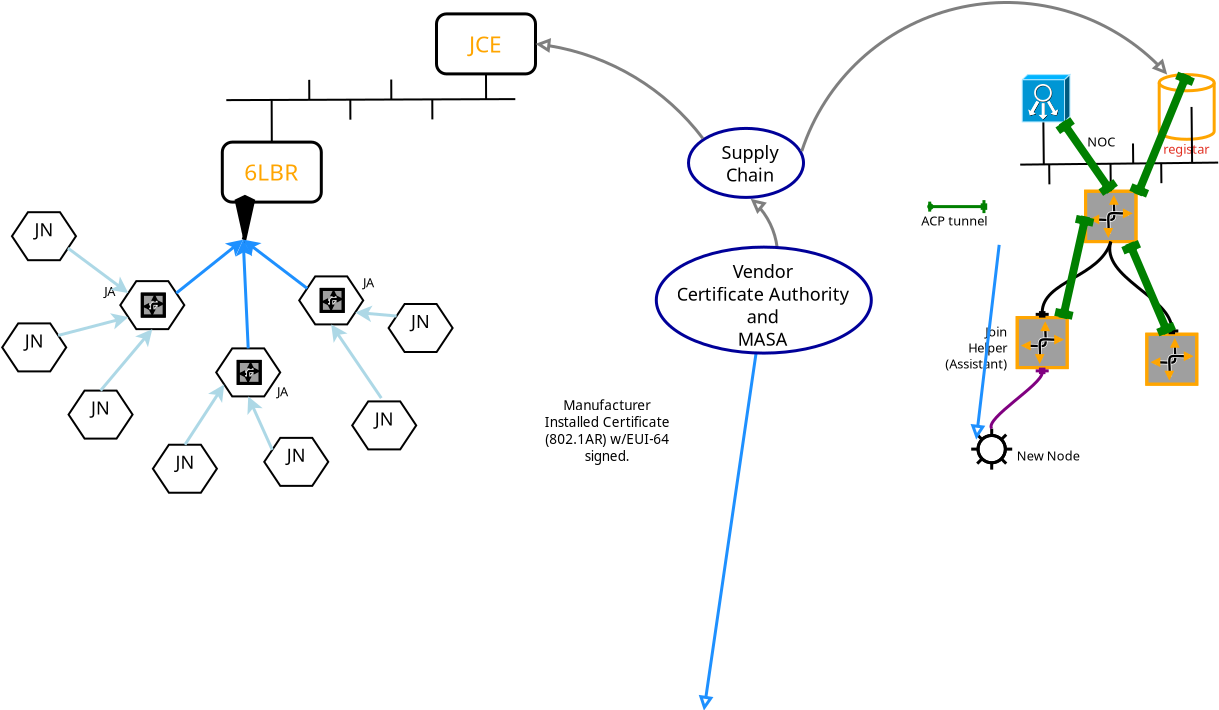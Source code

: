<?xml version="1.0" encoding="UTF-8"?>
<dia:diagram xmlns:dia="http://www.lysator.liu.se/~alla/dia/">
  <dia:layer name="Background" visible="true" active="true">
    <dia:group>
      <dia:object type="Network - Router Symbol" version="1" id="O0">
        <dia:attribute name="obj_pos">
          <dia:point val="53.6,19"/>
        </dia:attribute>
        <dia:attribute name="obj_bb">
          <dia:rectangle val="53.525,18.925;56.175,21.575"/>
        </dia:attribute>
        <dia:attribute name="meta">
          <dia:composite type="dict"/>
        </dia:attribute>
        <dia:attribute name="elem_corner">
          <dia:point val="53.6,19"/>
        </dia:attribute>
        <dia:attribute name="elem_width">
          <dia:real val="2.5"/>
        </dia:attribute>
        <dia:attribute name="elem_height">
          <dia:real val="2.5"/>
        </dia:attribute>
        <dia:attribute name="line_width">
          <dia:real val="0.15"/>
        </dia:attribute>
        <dia:attribute name="line_colour">
          <dia:color val="#ffa500"/>
        </dia:attribute>
        <dia:attribute name="fill_colour">
          <dia:color val="#ffffff"/>
        </dia:attribute>
        <dia:attribute name="show_background">
          <dia:boolean val="true"/>
        </dia:attribute>
        <dia:attribute name="line_style">
          <dia:enum val="0"/>
          <dia:real val="1"/>
        </dia:attribute>
        <dia:attribute name="flip_horizontal">
          <dia:boolean val="false"/>
        </dia:attribute>
        <dia:attribute name="flip_vertical">
          <dia:boolean val="false"/>
        </dia:attribute>
        <dia:attribute name="subscale">
          <dia:real val="1"/>
        </dia:attribute>
      </dia:object>
      <dia:object type="Network - Router Symbol" version="1" id="O1">
        <dia:attribute name="obj_pos">
          <dia:point val="60.08,19.83"/>
        </dia:attribute>
        <dia:attribute name="obj_bb">
          <dia:rectangle val="60.005,19.755;62.655,22.405"/>
        </dia:attribute>
        <dia:attribute name="meta">
          <dia:composite type="dict"/>
        </dia:attribute>
        <dia:attribute name="elem_corner">
          <dia:point val="60.08,19.83"/>
        </dia:attribute>
        <dia:attribute name="elem_width">
          <dia:real val="2.5"/>
        </dia:attribute>
        <dia:attribute name="elem_height">
          <dia:real val="2.5"/>
        </dia:attribute>
        <dia:attribute name="line_width">
          <dia:real val="0.15"/>
        </dia:attribute>
        <dia:attribute name="line_colour">
          <dia:color val="#ffa500"/>
        </dia:attribute>
        <dia:attribute name="fill_colour">
          <dia:color val="#ffffff"/>
        </dia:attribute>
        <dia:attribute name="show_background">
          <dia:boolean val="true"/>
        </dia:attribute>
        <dia:attribute name="line_style">
          <dia:enum val="0"/>
          <dia:real val="1"/>
        </dia:attribute>
        <dia:attribute name="flip_horizontal">
          <dia:boolean val="false"/>
        </dia:attribute>
        <dia:attribute name="flip_vertical">
          <dia:boolean val="false"/>
        </dia:attribute>
        <dia:attribute name="subscale">
          <dia:real val="1"/>
        </dia:attribute>
      </dia:object>
      <dia:object type="Network - Router Symbol" version="1" id="O2">
        <dia:attribute name="obj_pos">
          <dia:point val="57.02,12.68"/>
        </dia:attribute>
        <dia:attribute name="obj_bb">
          <dia:rectangle val="56.945,12.605;59.615,15.275"/>
        </dia:attribute>
        <dia:attribute name="meta">
          <dia:composite type="dict"/>
        </dia:attribute>
        <dia:attribute name="elem_corner">
          <dia:point val="57.02,12.68"/>
        </dia:attribute>
        <dia:attribute name="elem_width">
          <dia:real val="2.52"/>
        </dia:attribute>
        <dia:attribute name="elem_height">
          <dia:real val="2.52"/>
        </dia:attribute>
        <dia:attribute name="line_width">
          <dia:real val="0.15"/>
        </dia:attribute>
        <dia:attribute name="line_colour">
          <dia:color val="#ffa500"/>
        </dia:attribute>
        <dia:attribute name="fill_colour">
          <dia:color val="#ffffff"/>
        </dia:attribute>
        <dia:attribute name="show_background">
          <dia:boolean val="true"/>
        </dia:attribute>
        <dia:attribute name="line_style">
          <dia:enum val="0"/>
          <dia:real val="1"/>
        </dia:attribute>
        <dia:attribute name="flip_horizontal">
          <dia:boolean val="false"/>
        </dia:attribute>
        <dia:attribute name="flip_vertical">
          <dia:boolean val="false"/>
        </dia:attribute>
        <dia:attribute name="subscale">
          <dia:real val="1"/>
        </dia:attribute>
      </dia:object>
      <dia:object type="Network - Storage" version="1" id="O3">
        <dia:attribute name="obj_pos">
          <dia:point val="60.7,6.85"/>
        </dia:attribute>
        <dia:attribute name="obj_bb">
          <dia:rectangle val="60.488,6.775;63.66,11.187"/>
        </dia:attribute>
        <dia:attribute name="meta">
          <dia:composite type="dict"/>
        </dia:attribute>
        <dia:attribute name="elem_corner">
          <dia:point val="60.7,6.85"/>
        </dia:attribute>
        <dia:attribute name="elem_width">
          <dia:real val="2.749"/>
        </dia:attribute>
        <dia:attribute name="elem_height">
          <dia:real val="3.234"/>
        </dia:attribute>
        <dia:attribute name="line_width">
          <dia:real val="0.15"/>
        </dia:attribute>
        <dia:attribute name="line_colour">
          <dia:color val="#ffa500"/>
        </dia:attribute>
        <dia:attribute name="fill_colour">
          <dia:color val="#ffffff"/>
        </dia:attribute>
        <dia:attribute name="show_background">
          <dia:boolean val="true"/>
        </dia:attribute>
        <dia:attribute name="line_style">
          <dia:enum val="0"/>
          <dia:real val="1"/>
        </dia:attribute>
        <dia:attribute name="padding">
          <dia:real val="0.354"/>
        </dia:attribute>
        <dia:attribute name="text">
          <dia:composite type="text">
            <dia:attribute name="string">
              <dia:string>#registar#</dia:string>
            </dia:attribute>
            <dia:attribute name="font">
              <dia:font family="sans" style="0" name="Helvetica"/>
            </dia:attribute>
            <dia:attribute name="height">
              <dia:real val="0.8"/>
            </dia:attribute>
            <dia:attribute name="pos">
              <dia:point val="62.074,10.684"/>
            </dia:attribute>
            <dia:attribute name="color">
              <dia:color val="#e12f21"/>
            </dia:attribute>
            <dia:attribute name="alignment">
              <dia:enum val="1"/>
            </dia:attribute>
          </dia:composite>
        </dia:attribute>
        <dia:attribute name="flip_horizontal">
          <dia:boolean val="false"/>
        </dia:attribute>
        <dia:attribute name="flip_vertical">
          <dia:boolean val="false"/>
        </dia:attribute>
        <dia:attribute name="subscale">
          <dia:real val="1"/>
        </dia:attribute>
      </dia:object>
      <dia:object type="Standard - Text" version="1" id="O4">
        <dia:attribute name="obj_pos">
          <dia:point val="62.45,10.9"/>
        </dia:attribute>
        <dia:attribute name="obj_bb">
          <dia:rectangle val="62.45,10.305;62.45,11.05"/>
        </dia:attribute>
        <dia:attribute name="text">
          <dia:composite type="text">
            <dia:attribute name="string">
              <dia:string>##</dia:string>
            </dia:attribute>
            <dia:attribute name="font">
              <dia:font family="sans" style="0" name="Helvetica"/>
            </dia:attribute>
            <dia:attribute name="height">
              <dia:real val="0.8"/>
            </dia:attribute>
            <dia:attribute name="pos">
              <dia:point val="62.45,10.9"/>
            </dia:attribute>
            <dia:attribute name="color">
              <dia:color val="#000000"/>
            </dia:attribute>
            <dia:attribute name="alignment">
              <dia:enum val="1"/>
            </dia:attribute>
          </dia:composite>
        </dia:attribute>
        <dia:attribute name="valign">
          <dia:enum val="3"/>
        </dia:attribute>
      </dia:object>
      <dia:object type="Standard - BezierLine" version="0" id="O5">
        <dia:attribute name="obj_pos">
          <dia:point val="58.28,15.2"/>
        </dia:attribute>
        <dia:attribute name="obj_bb">
          <dia:rectangle val="54.138,15.107;58.373,19.095"/>
        </dia:attribute>
        <dia:attribute name="bez_points">
          <dia:point val="58.28,15.2"/>
          <dia:point val="57.75,17"/>
          <dia:point val="54.85,17.15"/>
          <dia:point val="54.85,19"/>
        </dia:attribute>
        <dia:attribute name="corner_types">
          <dia:enum val="0"/>
          <dia:enum val="0"/>
        </dia:attribute>
        <dia:attribute name="line_width">
          <dia:real val="0.15"/>
        </dia:attribute>
        <dia:attribute name="end_arrow">
          <dia:enum val="16"/>
        </dia:attribute>
        <dia:attribute name="end_arrow_length">
          <dia:real val="0.5"/>
        </dia:attribute>
        <dia:attribute name="end_arrow_width">
          <dia:real val="0.5"/>
        </dia:attribute>
        <dia:connections>
          <dia:connection handle="0" to="O2" connection="2"/>
          <dia:connection handle="3" to="O0" connection="1"/>
        </dia:connections>
      </dia:object>
      <dia:object type="Standard - BezierLine" version="0" id="O6">
        <dia:attribute name="obj_pos">
          <dia:point val="58.28,15.2"/>
        </dia:attribute>
        <dia:attribute name="obj_bb">
          <dia:rectangle val="58.151,15.107;61.917,19.925"/>
        </dia:attribute>
        <dia:attribute name="bez_points">
          <dia:point val="58.28,15.2"/>
          <dia:point val="57.75,17"/>
          <dia:point val="61.33,17.98"/>
          <dia:point val="61.33,19.83"/>
        </dia:attribute>
        <dia:attribute name="corner_types">
          <dia:enum val="0"/>
          <dia:enum val="0"/>
        </dia:attribute>
        <dia:attribute name="line_width">
          <dia:real val="0.15"/>
        </dia:attribute>
        <dia:attribute name="end_arrow">
          <dia:enum val="16"/>
        </dia:attribute>
        <dia:attribute name="end_arrow_length">
          <dia:real val="0.5"/>
        </dia:attribute>
        <dia:attribute name="end_arrow_width">
          <dia:real val="0.5"/>
        </dia:attribute>
        <dia:connections>
          <dia:connection handle="0" to="O2" connection="2"/>
          <dia:connection handle="3" to="O1" connection="1"/>
        </dia:connections>
      </dia:object>
      <dia:object type="Network - Bus" version="0" id="O7">
        <dia:attribute name="obj_pos">
          <dia:point val="53.8,11.35"/>
        </dia:attribute>
        <dia:attribute name="obj_bb">
          <dia:rectangle val="53.749,8.467;63.651,12.68"/>
        </dia:attribute>
        <dia:attribute name="conn_endpoints">
          <dia:point val="53.8,11.35"/>
          <dia:point val="63.6,11.25"/>
        </dia:attribute>
        <dia:attribute name="line_color">
          <dia:color val="#000000"/>
        </dia:attribute>
        <dia:attribute name="bus_handles">
          <dia:point val="55.21,12.336"/>
          <dia:point val="54.908,9.215"/>
          <dia:point val="58.28,12.68"/>
          <dia:point val="59.39,10.293"/>
          <dia:point val="60.81,12.278"/>
          <dia:point val="62.317,8.467"/>
        </dia:attribute>
        <dia:connections>
          <dia:connection handle="3" to="O10" connection="5"/>
          <dia:connection handle="4" to="O2" connection="1"/>
          <dia:connection handle="7" to="O3" connection="2"/>
        </dia:connections>
      </dia:object>
      <dia:object type="Civil - Rotor" version="1" id="O8">
        <dia:attribute name="obj_pos">
          <dia:point val="51.3,24.55"/>
        </dia:attribute>
        <dia:attribute name="obj_bb">
          <dia:rectangle val="51.3,24.55;53.35,26.6"/>
        </dia:attribute>
        <dia:attribute name="meta">
          <dia:composite type="dict"/>
        </dia:attribute>
        <dia:attribute name="elem_corner">
          <dia:point val="51.3,24.55"/>
        </dia:attribute>
        <dia:attribute name="elem_width">
          <dia:real val="2.05"/>
        </dia:attribute>
        <dia:attribute name="elem_height">
          <dia:real val="2.05"/>
        </dia:attribute>
        <dia:attribute name="line_width">
          <dia:real val="0.15"/>
        </dia:attribute>
        <dia:attribute name="line_colour">
          <dia:color val="#000000"/>
        </dia:attribute>
        <dia:attribute name="fill_colour">
          <dia:color val="#ffffff"/>
        </dia:attribute>
        <dia:attribute name="show_background">
          <dia:boolean val="true"/>
        </dia:attribute>
        <dia:attribute name="line_style">
          <dia:enum val="0"/>
          <dia:real val="1"/>
        </dia:attribute>
        <dia:attribute name="flip_horizontal">
          <dia:boolean val="false"/>
        </dia:attribute>
        <dia:attribute name="flip_vertical">
          <dia:boolean val="false"/>
        </dia:attribute>
        <dia:attribute name="subscale">
          <dia:real val="1"/>
        </dia:attribute>
      </dia:object>
      <dia:object type="Standard - BezierLine" version="0" id="O9">
        <dia:attribute name="obj_pos">
          <dia:point val="52.325,24.55"/>
        </dia:attribute>
        <dia:attribute name="obj_bb">
          <dia:rectangle val="52.217,21.405;55.562,24.655"/>
        </dia:attribute>
        <dia:attribute name="bez_points">
          <dia:point val="52.325,24.55"/>
          <dia:point val="51.95,24.05"/>
          <dia:point val="54.85,22.35"/>
          <dia:point val="54.85,21.5"/>
        </dia:attribute>
        <dia:attribute name="corner_types">
          <dia:enum val="0"/>
          <dia:enum val="0"/>
        </dia:attribute>
        <dia:attribute name="line_color">
          <dia:color val="#800080"/>
        </dia:attribute>
        <dia:attribute name="line_width">
          <dia:real val="0.15"/>
        </dia:attribute>
        <dia:attribute name="end_arrow">
          <dia:enum val="16"/>
        </dia:attribute>
        <dia:attribute name="end_arrow_length">
          <dia:real val="0.5"/>
        </dia:attribute>
        <dia:attribute name="end_arrow_width">
          <dia:real val="0.5"/>
        </dia:attribute>
        <dia:connections>
          <dia:connection handle="0" to="O8" connection="9"/>
          <dia:connection handle="3" to="O0" connection="2"/>
        </dia:connections>
      </dia:object>
      <dia:object type="Cisco - System controller" version="1" id="O10">
        <dia:attribute name="obj_pos">
          <dia:point val="53.85,6.85"/>
        </dia:attribute>
        <dia:attribute name="obj_bb">
          <dia:rectangle val="53.758,6.848;56.237,9.444"/>
        </dia:attribute>
        <dia:attribute name="meta">
          <dia:composite type="dict"/>
        </dia:attribute>
        <dia:attribute name="elem_corner">
          <dia:point val="53.85,6.85"/>
        </dia:attribute>
        <dia:attribute name="elem_width">
          <dia:real val="2.385"/>
        </dia:attribute>
        <dia:attribute name="elem_height">
          <dia:real val="2.365"/>
        </dia:attribute>
        <dia:attribute name="line_width">
          <dia:real val="0.15"/>
        </dia:attribute>
        <dia:attribute name="line_colour">
          <dia:color val="#800080"/>
        </dia:attribute>
        <dia:attribute name="fill_colour">
          <dia:color val="#ffffff"/>
        </dia:attribute>
        <dia:attribute name="show_background">
          <dia:boolean val="true"/>
        </dia:attribute>
        <dia:attribute name="line_style">
          <dia:enum val="0"/>
          <dia:real val="1"/>
        </dia:attribute>
        <dia:attribute name="flip_horizontal">
          <dia:boolean val="false"/>
        </dia:attribute>
        <dia:attribute name="flip_vertical">
          <dia:boolean val="false"/>
        </dia:attribute>
        <dia:attribute name="subscale">
          <dia:real val="1"/>
        </dia:attribute>
      </dia:object>
      <dia:object type="Standard - Text" version="1" id="O11">
        <dia:attribute name="obj_pos">
          <dia:point val="57.8,10.45"/>
        </dia:attribute>
        <dia:attribute name="obj_bb">
          <dia:rectangle val="57.084,9.855;58.516,10.6"/>
        </dia:attribute>
        <dia:attribute name="text">
          <dia:composite type="text">
            <dia:attribute name="string">
              <dia:string>#NOC#</dia:string>
            </dia:attribute>
            <dia:attribute name="font">
              <dia:font family="sans" style="0" name="Helvetica"/>
            </dia:attribute>
            <dia:attribute name="height">
              <dia:real val="0.8"/>
            </dia:attribute>
            <dia:attribute name="pos">
              <dia:point val="57.8,10.45"/>
            </dia:attribute>
            <dia:attribute name="color">
              <dia:color val="#000000"/>
            </dia:attribute>
            <dia:attribute name="alignment">
              <dia:enum val="1"/>
            </dia:attribute>
          </dia:composite>
        </dia:attribute>
        <dia:attribute name="valign">
          <dia:enum val="3"/>
        </dia:attribute>
      </dia:object>
      <dia:object type="Standard - Line" version="0" id="O12">
        <dia:attribute name="obj_pos">
          <dia:point val="55.885,19.033"/>
        </dia:attribute>
        <dia:attribute name="obj_bb">
          <dia:rectangle val="54.509,13.45;58.396,19.523"/>
        </dia:attribute>
        <dia:attribute name="conn_endpoints">
          <dia:point val="55.885,19.033"/>
          <dia:point val="57.02,13.94"/>
        </dia:attribute>
        <dia:attribute name="numcp">
          <dia:int val="1"/>
        </dia:attribute>
        <dia:attribute name="line_color">
          <dia:color val="#008000"/>
        </dia:attribute>
        <dia:attribute name="line_width">
          <dia:real val="0.4"/>
        </dia:attribute>
        <dia:attribute name="start_arrow">
          <dia:enum val="16"/>
        </dia:attribute>
        <dia:attribute name="start_arrow_length">
          <dia:real val="0.5"/>
        </dia:attribute>
        <dia:attribute name="start_arrow_width">
          <dia:real val="0.5"/>
        </dia:attribute>
        <dia:attribute name="end_arrow">
          <dia:enum val="16"/>
        </dia:attribute>
        <dia:attribute name="end_arrow_length">
          <dia:real val="0.5"/>
        </dia:attribute>
        <dia:attribute name="end_arrow_width">
          <dia:real val="0.5"/>
        </dia:attribute>
        <dia:connections>
          <dia:connection handle="0" to="O0" connection="4"/>
          <dia:connection handle="1" to="O2" connection="0"/>
        </dia:connections>
      </dia:object>
      <dia:object type="Standard - Line" version="0" id="O13">
        <dia:attribute name="obj_pos">
          <dia:point val="61.134,19.782"/>
        </dia:attribute>
        <dia:attribute name="obj_bb">
          <dia:rectangle val="57.884,14.963;62.461,20.093"/>
        </dia:attribute>
        <dia:attribute name="conn_endpoints">
          <dia:point val="61.134,19.782"/>
          <dia:point val="59.211,15.275"/>
        </dia:attribute>
        <dia:attribute name="numcp">
          <dia:int val="1"/>
        </dia:attribute>
        <dia:attribute name="line_color">
          <dia:color val="#008000"/>
        </dia:attribute>
        <dia:attribute name="line_width">
          <dia:real val="0.4"/>
        </dia:attribute>
        <dia:attribute name="start_arrow">
          <dia:enum val="16"/>
        </dia:attribute>
        <dia:attribute name="start_arrow_length">
          <dia:real val="0.5"/>
        </dia:attribute>
        <dia:attribute name="start_arrow_width">
          <dia:real val="0.5"/>
        </dia:attribute>
        <dia:attribute name="end_arrow">
          <dia:enum val="16"/>
        </dia:attribute>
        <dia:attribute name="end_arrow_length">
          <dia:real val="0.5"/>
        </dia:attribute>
        <dia:attribute name="end_arrow_width">
          <dia:real val="0.5"/>
        </dia:attribute>
        <dia:connections>
          <dia:connection handle="0" to="O1" connection="4"/>
          <dia:connection handle="1" to="O2" connection="4"/>
        </dia:connections>
      </dia:object>
      <dia:object type="Standard - Line" version="0" id="O14">
        <dia:attribute name="obj_pos">
          <dia:point val="58.28,12.68"/>
        </dia:attribute>
        <dia:attribute name="obj_bb">
          <dia:rectangle val="54.64,8.635;59.508,13.26"/>
        </dia:attribute>
        <dia:attribute name="conn_endpoints">
          <dia:point val="58.28,12.68"/>
          <dia:point val="55.868,9.216"/>
        </dia:attribute>
        <dia:attribute name="numcp">
          <dia:int val="1"/>
        </dia:attribute>
        <dia:attribute name="line_color">
          <dia:color val="#008000"/>
        </dia:attribute>
        <dia:attribute name="line_width">
          <dia:real val="0.4"/>
        </dia:attribute>
        <dia:attribute name="start_arrow">
          <dia:enum val="16"/>
        </dia:attribute>
        <dia:attribute name="start_arrow_length">
          <dia:real val="0.5"/>
        </dia:attribute>
        <dia:attribute name="start_arrow_width">
          <dia:real val="0.5"/>
        </dia:attribute>
        <dia:attribute name="end_arrow">
          <dia:enum val="16"/>
        </dia:attribute>
        <dia:attribute name="end_arrow_length">
          <dia:real val="0.5"/>
        </dia:attribute>
        <dia:attribute name="end_arrow_width">
          <dia:real val="0.5"/>
        </dia:attribute>
        <dia:connections>
          <dia:connection handle="0" to="O2" connection="1"/>
          <dia:connection handle="1" to="O10" connection="10"/>
        </dia:connections>
      </dia:object>
      <dia:object type="Standard - Line" version="0" id="O15">
        <dia:attribute name="obj_pos">
          <dia:point val="59.615,12.85"/>
        </dia:attribute>
        <dia:attribute name="obj_bb">
          <dia:rectangle val="58.367,6.15;63.323,13.55"/>
        </dia:attribute>
        <dia:attribute name="conn_endpoints">
          <dia:point val="59.615,12.85"/>
          <dia:point val="62.074,6.85"/>
        </dia:attribute>
        <dia:attribute name="numcp">
          <dia:int val="1"/>
        </dia:attribute>
        <dia:attribute name="line_color">
          <dia:color val="#008000"/>
        </dia:attribute>
        <dia:attribute name="line_width">
          <dia:real val="0.4"/>
        </dia:attribute>
        <dia:attribute name="start_arrow">
          <dia:enum val="16"/>
        </dia:attribute>
        <dia:attribute name="start_arrow_length">
          <dia:real val="0.5"/>
        </dia:attribute>
        <dia:attribute name="start_arrow_width">
          <dia:real val="0.5"/>
        </dia:attribute>
        <dia:attribute name="end_arrow">
          <dia:enum val="16"/>
        </dia:attribute>
        <dia:attribute name="end_arrow_length">
          <dia:real val="0.5"/>
        </dia:attribute>
        <dia:attribute name="end_arrow_width">
          <dia:real val="0.5"/>
        </dia:attribute>
        <dia:connections>
          <dia:connection handle="0" to="O2" connection="4"/>
          <dia:connection handle="1" to="O3" connection="0"/>
        </dia:connections>
      </dia:object>
      <dia:object type="Standard - Line" version="0" id="O16">
        <dia:attribute name="obj_pos">
          <dia:point val="49.1,13.45"/>
        </dia:attribute>
        <dia:attribute name="obj_bb">
          <dia:rectangle val="48.994,12.863;52.195,14.162"/>
        </dia:attribute>
        <dia:attribute name="conn_endpoints">
          <dia:point val="49.1,13.45"/>
          <dia:point val="52.1,13.45"/>
        </dia:attribute>
        <dia:attribute name="numcp">
          <dia:int val="1"/>
        </dia:attribute>
        <dia:attribute name="line_color">
          <dia:color val="#008000"/>
        </dia:attribute>
        <dia:attribute name="line_width">
          <dia:real val="0.15"/>
        </dia:attribute>
        <dia:attribute name="start_arrow">
          <dia:enum val="13"/>
        </dia:attribute>
        <dia:attribute name="start_arrow_length">
          <dia:real val="0.5"/>
        </dia:attribute>
        <dia:attribute name="start_arrow_width">
          <dia:real val="0.5"/>
        </dia:attribute>
        <dia:attribute name="end_arrow">
          <dia:enum val="16"/>
        </dia:attribute>
        <dia:attribute name="end_arrow_length">
          <dia:real val="0.5"/>
        </dia:attribute>
        <dia:attribute name="end_arrow_width">
          <dia:real val="0.5"/>
        </dia:attribute>
      </dia:object>
      <dia:object type="Standard - Text" version="1" id="O17">
        <dia:attribute name="obj_pos">
          <dia:point val="50.45,14.4"/>
        </dia:attribute>
        <dia:attribute name="obj_bb">
          <dia:rectangle val="48.7,13.805;52.2,14.55"/>
        </dia:attribute>
        <dia:attribute name="text">
          <dia:composite type="text">
            <dia:attribute name="string">
              <dia:string>#ACP tunnel#</dia:string>
            </dia:attribute>
            <dia:attribute name="font">
              <dia:font family="sans" style="0" name="Helvetica"/>
            </dia:attribute>
            <dia:attribute name="height">
              <dia:real val="0.8"/>
            </dia:attribute>
            <dia:attribute name="pos">
              <dia:point val="50.45,14.4"/>
            </dia:attribute>
            <dia:attribute name="color">
              <dia:color val="#000000"/>
            </dia:attribute>
            <dia:attribute name="alignment">
              <dia:enum val="1"/>
            </dia:attribute>
          </dia:composite>
        </dia:attribute>
        <dia:attribute name="valign">
          <dia:enum val="3"/>
        </dia:attribute>
      </dia:object>
      <dia:object type="Standard - Text" version="1" id="O18">
        <dia:attribute name="obj_pos">
          <dia:point val="55.15,26.15"/>
        </dia:attribute>
        <dia:attribute name="obj_bb">
          <dia:rectangle val="53.513,25.555;56.788,26.3"/>
        </dia:attribute>
        <dia:attribute name="text">
          <dia:composite type="text">
            <dia:attribute name="string">
              <dia:string>#New Node#</dia:string>
            </dia:attribute>
            <dia:attribute name="font">
              <dia:font family="sans" style="0" name="Helvetica"/>
            </dia:attribute>
            <dia:attribute name="height">
              <dia:real val="0.8"/>
            </dia:attribute>
            <dia:attribute name="pos">
              <dia:point val="55.15,26.15"/>
            </dia:attribute>
            <dia:attribute name="color">
              <dia:color val="#000000"/>
            </dia:attribute>
            <dia:attribute name="alignment">
              <dia:enum val="1"/>
            </dia:attribute>
          </dia:composite>
        </dia:attribute>
        <dia:attribute name="valign">
          <dia:enum val="3"/>
        </dia:attribute>
      </dia:object>
      <dia:object type="Standard - Text" version="1" id="O19">
        <dia:attribute name="obj_pos">
          <dia:point val="53.1,19.95"/>
        </dia:attribute>
        <dia:attribute name="obj_bb">
          <dia:rectangle val="49.69,19.355;53.1,21.7"/>
        </dia:attribute>
        <dia:attribute name="text">
          <dia:composite type="text">
            <dia:attribute name="string">
              <dia:string>#Join
Helper
(Assistant)#</dia:string>
            </dia:attribute>
            <dia:attribute name="font">
              <dia:font family="sans" style="0" name="Helvetica"/>
            </dia:attribute>
            <dia:attribute name="height">
              <dia:real val="0.8"/>
            </dia:attribute>
            <dia:attribute name="pos">
              <dia:point val="53.1,19.95"/>
            </dia:attribute>
            <dia:attribute name="color">
              <dia:color val="#000000"/>
            </dia:attribute>
            <dia:attribute name="alignment">
              <dia:enum val="2"/>
            </dia:attribute>
          </dia:composite>
        </dia:attribute>
        <dia:attribute name="valign">
          <dia:enum val="3"/>
        </dia:attribute>
      </dia:object>
    </dia:group>
    <dia:object type="Standard - Arc" version="0" id="O20">
      <dia:attribute name="obj_pos">
        <dia:point val="40.93,18.125"/>
      </dia:attribute>
      <dia:attribute name="obj_bb">
        <dia:rectangle val="39.956,11.181;41.606,18.209"/>
      </dia:attribute>
      <dia:attribute name="conn_endpoints">
        <dia:point val="40.93,18.125"/>
        <dia:point val="40.04,11.265"/>
      </dia:attribute>
      <dia:attribute name="arc_color">
        <dia:color val="#7f7f7f"/>
      </dia:attribute>
      <dia:attribute name="curve_distance">
        <dia:real val="1"/>
      </dia:attribute>
      <dia:attribute name="line_width">
        <dia:real val="0.15"/>
      </dia:attribute>
      <dia:attribute name="end_arrow">
        <dia:enum val="12"/>
      </dia:attribute>
      <dia:attribute name="end_arrow_length">
        <dia:real val="0.5"/>
      </dia:attribute>
      <dia:attribute name="end_arrow_width">
        <dia:real val="0.5"/>
      </dia:attribute>
      <dia:connections>
        <dia:connection handle="1" to="O62" connection="8"/>
      </dia:connections>
    </dia:object>
    <dia:group>
      <dia:object type="Standard - Box" version="0" id="O21">
        <dia:attribute name="obj_pos">
          <dia:point val="13.855,10.225"/>
        </dia:attribute>
        <dia:attribute name="obj_bb">
          <dia:rectangle val="13.78,10.15;18.88,13.3"/>
        </dia:attribute>
        <dia:attribute name="elem_corner">
          <dia:point val="13.855,10.225"/>
        </dia:attribute>
        <dia:attribute name="elem_width">
          <dia:real val="4.95"/>
        </dia:attribute>
        <dia:attribute name="elem_height">
          <dia:real val="3"/>
        </dia:attribute>
        <dia:attribute name="border_width">
          <dia:real val="0.15"/>
        </dia:attribute>
        <dia:attribute name="show_background">
          <dia:boolean val="true"/>
        </dia:attribute>
        <dia:attribute name="corner_radius">
          <dia:real val="0.5"/>
        </dia:attribute>
      </dia:object>
      <dia:object type="Standard - Text" version="1" id="O22">
        <dia:attribute name="obj_pos">
          <dia:point val="16.305,12.15"/>
        </dia:attribute>
        <dia:attribute name="obj_bb">
          <dia:rectangle val="14.85,11.1;17.76,12.418"/>
        </dia:attribute>
        <dia:attribute name="text">
          <dia:composite type="text">
            <dia:attribute name="string">
              <dia:string>#6LBR#</dia:string>
            </dia:attribute>
            <dia:attribute name="font">
              <dia:font family="sans" style="0" name="Helvetica"/>
            </dia:attribute>
            <dia:attribute name="height">
              <dia:real val="1.411"/>
            </dia:attribute>
            <dia:attribute name="pos">
              <dia:point val="16.305,12.15"/>
            </dia:attribute>
            <dia:attribute name="color">
              <dia:color val="#ffa500"/>
            </dia:attribute>
            <dia:attribute name="alignment">
              <dia:enum val="1"/>
            </dia:attribute>
          </dia:composite>
        </dia:attribute>
        <dia:attribute name="valign">
          <dia:enum val="3"/>
        </dia:attribute>
      </dia:object>
    </dia:group>
    <dia:object type="Network - Bus" version="0" id="O23">
      <dia:attribute name="obj_pos">
        <dia:point val="14.105,8.125"/>
      </dia:attribute>
      <dia:attribute name="obj_bb">
        <dia:rectangle val="14.055,6.815;28.505,10.225"/>
      </dia:attribute>
      <dia:attribute name="conn_endpoints">
        <dia:point val="14.105,8.125"/>
        <dia:point val="28.455,8.075"/>
      </dia:attribute>
      <dia:attribute name="line_color">
        <dia:color val="#000000"/>
      </dia:attribute>
      <dia:attribute name="bus_handles">
        <dia:point val="16.33,10.225"/>
        <dia:point val="18.201,7.111"/>
        <dia:point val="20.259,9.104"/>
        <dia:point val="22.302,7.096"/>
        <dia:point val="24.358,9.089"/>
        <dia:point val="27.04,6.815"/>
      </dia:attribute>
      <dia:connections>
        <dia:connection handle="7" to="O34" connection="6"/>
      </dia:connections>
    </dia:object>
    <dia:object type="Network - Antenna" version="1" id="O24">
      <dia:attribute name="obj_pos">
        <dia:point val="14.638,13.025"/>
      </dia:attribute>
      <dia:attribute name="obj_bb">
        <dia:rectangle val="14.036,12.261;15.933,15.649"/>
      </dia:attribute>
      <dia:attribute name="meta">
        <dia:composite type="dict"/>
      </dia:attribute>
      <dia:attribute name="elem_corner">
        <dia:point val="14.638,13.025"/>
      </dia:attribute>
      <dia:attribute name="elem_width">
        <dia:real val="0.692"/>
      </dia:attribute>
      <dia:attribute name="elem_height">
        <dia:real val="2.075"/>
      </dia:attribute>
      <dia:attribute name="line_width">
        <dia:real val="0.15"/>
      </dia:attribute>
      <dia:attribute name="line_colour">
        <dia:color val="#000000"/>
      </dia:attribute>
      <dia:attribute name="fill_colour">
        <dia:color val="#ffffff"/>
      </dia:attribute>
      <dia:attribute name="show_background">
        <dia:boolean val="true"/>
      </dia:attribute>
      <dia:attribute name="line_style">
        <dia:enum val="0"/>
        <dia:real val="1"/>
      </dia:attribute>
      <dia:attribute name="padding">
        <dia:real val="0.1"/>
      </dia:attribute>
      <dia:attribute name="text">
        <dia:composite type="text">
          <dia:attribute name="string">
            <dia:string>##</dia:string>
          </dia:attribute>
          <dia:attribute name="font">
            <dia:font family="sans" style="0" name="Helvetica"/>
          </dia:attribute>
          <dia:attribute name="height">
            <dia:real val="0.8"/>
          </dia:attribute>
          <dia:attribute name="pos">
            <dia:point val="14.984,12.956"/>
          </dia:attribute>
          <dia:attribute name="color">
            <dia:color val="#000000"/>
          </dia:attribute>
          <dia:attribute name="alignment">
            <dia:enum val="1"/>
          </dia:attribute>
        </dia:composite>
      </dia:attribute>
      <dia:attribute name="flip_horizontal">
        <dia:boolean val="false"/>
      </dia:attribute>
      <dia:attribute name="flip_vertical">
        <dia:boolean val="true"/>
      </dia:attribute>
      <dia:attribute name="subscale">
        <dia:real val="1"/>
      </dia:attribute>
    </dia:object>
    <dia:group>
      <dia:object type="Network - Radio Cell" version="0" id="O25">
        <dia:attribute name="obj_pos">
          <dia:point val="11.955,18.375"/>
        </dia:attribute>
        <dia:attribute name="obj_bb">
          <dia:rectangle val="8.695,17.125;12.015,19.625"/>
        </dia:attribute>
        <dia:attribute name="meta">
          <dia:composite type="dict"/>
        </dia:attribute>
        <dia:attribute name="poly_points">
          <dia:point val="11.955,18.375"/>
          <dia:point val="11.155,19.575"/>
          <dia:point val="9.555,19.575"/>
          <dia:point val="8.755,18.375"/>
          <dia:point val="9.555,17.175"/>
          <dia:point val="11.155,17.175"/>
        </dia:attribute>
        <dia:attribute name="radius">
          <dia:real val="1.6"/>
        </dia:attribute>
        <dia:attribute name="line_width">
          <dia:real val="0.1"/>
        </dia:attribute>
        <dia:attribute name="line_colour">
          <dia:color val="#000000"/>
        </dia:attribute>
        <dia:attribute name="line_style">
          <dia:enum val="0"/>
          <dia:real val="1"/>
        </dia:attribute>
        <dia:attribute name="fill_colour">
          <dia:color val="#ffffff"/>
        </dia:attribute>
        <dia:attribute name="show_background">
          <dia:boolean val="false"/>
        </dia:attribute>
        <dia:attribute name="text">
          <dia:composite type="text">
            <dia:attribute name="string">
              <dia:string>##</dia:string>
            </dia:attribute>
            <dia:attribute name="font">
              <dia:font family="monospace" style="0" name="Courier"/>
            </dia:attribute>
            <dia:attribute name="height">
              <dia:real val="0.8"/>
            </dia:attribute>
            <dia:attribute name="pos">
              <dia:point val="10.355,18.3"/>
            </dia:attribute>
            <dia:attribute name="color">
              <dia:color val="#000000"/>
            </dia:attribute>
            <dia:attribute name="alignment">
              <dia:enum val="1"/>
            </dia:attribute>
          </dia:composite>
        </dia:attribute>
      </dia:object>
      <dia:object type="Network - Router Symbol" version="1" id="O26">
        <dia:attribute name="obj_pos">
          <dia:point val="9.855,17.825"/>
        </dia:attribute>
        <dia:attribute name="obj_bb">
          <dia:rectangle val="9.78,17.75;11.03,19"/>
        </dia:attribute>
        <dia:attribute name="meta">
          <dia:composite type="dict"/>
        </dia:attribute>
        <dia:attribute name="elem_corner">
          <dia:point val="9.855,17.825"/>
        </dia:attribute>
        <dia:attribute name="elem_width">
          <dia:real val="1.1"/>
        </dia:attribute>
        <dia:attribute name="elem_height">
          <dia:real val="1.1"/>
        </dia:attribute>
        <dia:attribute name="line_width">
          <dia:real val="0.15"/>
        </dia:attribute>
        <dia:attribute name="line_colour">
          <dia:color val="#000000"/>
        </dia:attribute>
        <dia:attribute name="fill_colour">
          <dia:color val="#ffffff"/>
        </dia:attribute>
        <dia:attribute name="show_background">
          <dia:boolean val="true"/>
        </dia:attribute>
        <dia:attribute name="line_style">
          <dia:enum val="0"/>
          <dia:real val="1"/>
        </dia:attribute>
        <dia:attribute name="flip_horizontal">
          <dia:boolean val="false"/>
        </dia:attribute>
        <dia:attribute name="flip_vertical">
          <dia:boolean val="false"/>
        </dia:attribute>
        <dia:attribute name="subscale">
          <dia:real val="1"/>
        </dia:attribute>
        <dia:childnode parent="O25"/>
      </dia:object>
    </dia:group>
    <dia:group>
      <dia:object type="Network - Radio Cell" version="0" id="O27">
        <dia:attribute name="obj_pos">
          <dia:point val="20.9,18.14"/>
        </dia:attribute>
        <dia:attribute name="obj_bb">
          <dia:rectangle val="17.64,16.89;20.96,19.39"/>
        </dia:attribute>
        <dia:attribute name="meta">
          <dia:composite type="dict"/>
        </dia:attribute>
        <dia:attribute name="poly_points">
          <dia:point val="20.9,18.14"/>
          <dia:point val="20.1,19.34"/>
          <dia:point val="18.5,19.34"/>
          <dia:point val="17.7,18.14"/>
          <dia:point val="18.5,16.94"/>
          <dia:point val="20.1,16.94"/>
        </dia:attribute>
        <dia:attribute name="radius">
          <dia:real val="1.6"/>
        </dia:attribute>
        <dia:attribute name="line_width">
          <dia:real val="0.1"/>
        </dia:attribute>
        <dia:attribute name="line_colour">
          <dia:color val="#000000"/>
        </dia:attribute>
        <dia:attribute name="line_style">
          <dia:enum val="0"/>
          <dia:real val="1"/>
        </dia:attribute>
        <dia:attribute name="fill_colour">
          <dia:color val="#ffffff"/>
        </dia:attribute>
        <dia:attribute name="show_background">
          <dia:boolean val="false"/>
        </dia:attribute>
        <dia:attribute name="text">
          <dia:composite type="text">
            <dia:attribute name="string">
              <dia:string>##</dia:string>
            </dia:attribute>
            <dia:attribute name="font">
              <dia:font family="monospace" style="0" name="Courier"/>
            </dia:attribute>
            <dia:attribute name="height">
              <dia:real val="0.8"/>
            </dia:attribute>
            <dia:attribute name="pos">
              <dia:point val="19.3,18.065"/>
            </dia:attribute>
            <dia:attribute name="color">
              <dia:color val="#000000"/>
            </dia:attribute>
            <dia:attribute name="alignment">
              <dia:enum val="1"/>
            </dia:attribute>
          </dia:composite>
        </dia:attribute>
      </dia:object>
      <dia:object type="Network - Router Symbol" version="1" id="O28">
        <dia:attribute name="obj_pos">
          <dia:point val="18.8,17.59"/>
        </dia:attribute>
        <dia:attribute name="obj_bb">
          <dia:rectangle val="18.725,17.515;19.975,18.765"/>
        </dia:attribute>
        <dia:attribute name="meta">
          <dia:composite type="dict"/>
        </dia:attribute>
        <dia:attribute name="elem_corner">
          <dia:point val="18.8,17.59"/>
        </dia:attribute>
        <dia:attribute name="elem_width">
          <dia:real val="1.1"/>
        </dia:attribute>
        <dia:attribute name="elem_height">
          <dia:real val="1.1"/>
        </dia:attribute>
        <dia:attribute name="line_width">
          <dia:real val="0.15"/>
        </dia:attribute>
        <dia:attribute name="line_colour">
          <dia:color val="#000000"/>
        </dia:attribute>
        <dia:attribute name="fill_colour">
          <dia:color val="#ffffff"/>
        </dia:attribute>
        <dia:attribute name="show_background">
          <dia:boolean val="true"/>
        </dia:attribute>
        <dia:attribute name="line_style">
          <dia:enum val="0"/>
          <dia:real val="1"/>
        </dia:attribute>
        <dia:attribute name="flip_horizontal">
          <dia:boolean val="false"/>
        </dia:attribute>
        <dia:attribute name="flip_vertical">
          <dia:boolean val="false"/>
        </dia:attribute>
        <dia:attribute name="subscale">
          <dia:real val="1"/>
        </dia:attribute>
        <dia:childnode parent="O27"/>
      </dia:object>
    </dia:group>
    <dia:group>
      <dia:object type="Network - Radio Cell" version="0" id="O29">
        <dia:attribute name="obj_pos">
          <dia:point val="16.75,21.74"/>
        </dia:attribute>
        <dia:attribute name="obj_bb">
          <dia:rectangle val="13.49,20.49;16.81,22.99"/>
        </dia:attribute>
        <dia:attribute name="meta">
          <dia:composite type="dict"/>
        </dia:attribute>
        <dia:attribute name="poly_points">
          <dia:point val="16.75,21.74"/>
          <dia:point val="15.95,22.94"/>
          <dia:point val="14.35,22.94"/>
          <dia:point val="13.55,21.74"/>
          <dia:point val="14.35,20.54"/>
          <dia:point val="15.95,20.54"/>
        </dia:attribute>
        <dia:attribute name="radius">
          <dia:real val="1.6"/>
        </dia:attribute>
        <dia:attribute name="line_width">
          <dia:real val="0.1"/>
        </dia:attribute>
        <dia:attribute name="line_colour">
          <dia:color val="#000000"/>
        </dia:attribute>
        <dia:attribute name="line_style">
          <dia:enum val="0"/>
          <dia:real val="1"/>
        </dia:attribute>
        <dia:attribute name="fill_colour">
          <dia:color val="#ffffff"/>
        </dia:attribute>
        <dia:attribute name="show_background">
          <dia:boolean val="false"/>
        </dia:attribute>
        <dia:attribute name="text">
          <dia:composite type="text">
            <dia:attribute name="string">
              <dia:string>##</dia:string>
            </dia:attribute>
            <dia:attribute name="font">
              <dia:font family="monospace" style="0" name="Courier"/>
            </dia:attribute>
            <dia:attribute name="height">
              <dia:real val="0.8"/>
            </dia:attribute>
            <dia:attribute name="pos">
              <dia:point val="15.15,21.665"/>
            </dia:attribute>
            <dia:attribute name="color">
              <dia:color val="#000000"/>
            </dia:attribute>
            <dia:attribute name="alignment">
              <dia:enum val="1"/>
            </dia:attribute>
          </dia:composite>
        </dia:attribute>
      </dia:object>
      <dia:object type="Network - Router Symbol" version="1" id="O30">
        <dia:attribute name="obj_pos">
          <dia:point val="14.65,21.19"/>
        </dia:attribute>
        <dia:attribute name="obj_bb">
          <dia:rectangle val="14.575,21.115;15.825,22.365"/>
        </dia:attribute>
        <dia:attribute name="meta">
          <dia:composite type="dict"/>
        </dia:attribute>
        <dia:attribute name="elem_corner">
          <dia:point val="14.65,21.19"/>
        </dia:attribute>
        <dia:attribute name="elem_width">
          <dia:real val="1.1"/>
        </dia:attribute>
        <dia:attribute name="elem_height">
          <dia:real val="1.1"/>
        </dia:attribute>
        <dia:attribute name="line_width">
          <dia:real val="0.15"/>
        </dia:attribute>
        <dia:attribute name="line_colour">
          <dia:color val="#000000"/>
        </dia:attribute>
        <dia:attribute name="fill_colour">
          <dia:color val="#ffffff"/>
        </dia:attribute>
        <dia:attribute name="show_background">
          <dia:boolean val="true"/>
        </dia:attribute>
        <dia:attribute name="line_style">
          <dia:enum val="0"/>
          <dia:real val="1"/>
        </dia:attribute>
        <dia:attribute name="flip_horizontal">
          <dia:boolean val="false"/>
        </dia:attribute>
        <dia:attribute name="flip_vertical">
          <dia:boolean val="false"/>
        </dia:attribute>
        <dia:attribute name="subscale">
          <dia:real val="1"/>
        </dia:attribute>
        <dia:childnode parent="O29"/>
      </dia:object>
    </dia:group>
    <dia:object type="Standard - Text" version="1" id="O31">
      <dia:attribute name="obj_pos">
        <dia:point val="7.955,17.925"/>
      </dia:attribute>
      <dia:attribute name="obj_bb">
        <dia:rectangle val="7.955,17.33;8.6,18.075"/>
      </dia:attribute>
      <dia:attribute name="text">
        <dia:composite type="text">
          <dia:attribute name="string">
            <dia:string>#JA#</dia:string>
          </dia:attribute>
          <dia:attribute name="font">
            <dia:font family="sans" style="0" name="Helvetica"/>
          </dia:attribute>
          <dia:attribute name="height">
            <dia:real val="0.8"/>
          </dia:attribute>
          <dia:attribute name="pos">
            <dia:point val="7.955,17.925"/>
          </dia:attribute>
          <dia:attribute name="color">
            <dia:color val="#000000"/>
          </dia:attribute>
          <dia:attribute name="alignment">
            <dia:enum val="0"/>
          </dia:attribute>
        </dia:composite>
      </dia:attribute>
      <dia:attribute name="valign">
        <dia:enum val="3"/>
      </dia:attribute>
    </dia:object>
    <dia:object type="Standard - Text" version="1" id="O32">
      <dia:attribute name="obj_pos">
        <dia:point val="20.89,17.485"/>
      </dia:attribute>
      <dia:attribute name="obj_bb">
        <dia:rectangle val="20.89,16.89;21.535,17.635"/>
      </dia:attribute>
      <dia:attribute name="text">
        <dia:composite type="text">
          <dia:attribute name="string">
            <dia:string>#JA#</dia:string>
          </dia:attribute>
          <dia:attribute name="font">
            <dia:font family="sans" style="0" name="Helvetica"/>
          </dia:attribute>
          <dia:attribute name="height">
            <dia:real val="0.8"/>
          </dia:attribute>
          <dia:attribute name="pos">
            <dia:point val="20.89,17.485"/>
          </dia:attribute>
          <dia:attribute name="color">
            <dia:color val="#000000"/>
          </dia:attribute>
          <dia:attribute name="alignment">
            <dia:enum val="0"/>
          </dia:attribute>
        </dia:composite>
      </dia:attribute>
      <dia:attribute name="valign">
        <dia:enum val="3"/>
      </dia:attribute>
    </dia:object>
    <dia:object type="Standard - Text" version="1" id="O33">
      <dia:attribute name="obj_pos">
        <dia:point val="16.59,22.935"/>
      </dia:attribute>
      <dia:attribute name="obj_bb">
        <dia:rectangle val="16.59,22.34;17.235,23.085"/>
      </dia:attribute>
      <dia:attribute name="text">
        <dia:composite type="text">
          <dia:attribute name="string">
            <dia:string>#JA#</dia:string>
          </dia:attribute>
          <dia:attribute name="font">
            <dia:font family="sans" style="0" name="Helvetica"/>
          </dia:attribute>
          <dia:attribute name="height">
            <dia:real val="0.8"/>
          </dia:attribute>
          <dia:attribute name="pos">
            <dia:point val="16.59,22.935"/>
          </dia:attribute>
          <dia:attribute name="color">
            <dia:color val="#000000"/>
          </dia:attribute>
          <dia:attribute name="alignment">
            <dia:enum val="0"/>
          </dia:attribute>
        </dia:composite>
      </dia:attribute>
      <dia:attribute name="valign">
        <dia:enum val="3"/>
      </dia:attribute>
    </dia:object>
    <dia:object type="Standard - Box" version="0" id="O34">
      <dia:attribute name="obj_pos">
        <dia:point val="24.565,3.815"/>
      </dia:attribute>
      <dia:attribute name="obj_bb">
        <dia:rectangle val="24.49,3.74;29.59,6.89"/>
      </dia:attribute>
      <dia:attribute name="elem_corner">
        <dia:point val="24.565,3.815"/>
      </dia:attribute>
      <dia:attribute name="elem_width">
        <dia:real val="4.95"/>
      </dia:attribute>
      <dia:attribute name="elem_height">
        <dia:real val="3"/>
      </dia:attribute>
      <dia:attribute name="border_width">
        <dia:real val="0.15"/>
      </dia:attribute>
      <dia:attribute name="show_background">
        <dia:boolean val="true"/>
      </dia:attribute>
      <dia:attribute name="corner_radius">
        <dia:real val="0.5"/>
      </dia:attribute>
    </dia:object>
    <dia:object type="Standard - Text" version="1" id="O35">
      <dia:attribute name="obj_pos">
        <dia:point val="27.015,5.74"/>
      </dia:attribute>
      <dia:attribute name="obj_bb">
        <dia:rectangle val="26.096,4.69;27.934,6.008"/>
      </dia:attribute>
      <dia:attribute name="text">
        <dia:composite type="text">
          <dia:attribute name="string">
            <dia:string>#JCE#</dia:string>
          </dia:attribute>
          <dia:attribute name="font">
            <dia:font family="sans" style="0" name="Helvetica"/>
          </dia:attribute>
          <dia:attribute name="height">
            <dia:real val="1.411"/>
          </dia:attribute>
          <dia:attribute name="pos">
            <dia:point val="27.015,5.74"/>
          </dia:attribute>
          <dia:attribute name="color">
            <dia:color val="#ffa500"/>
          </dia:attribute>
          <dia:attribute name="alignment">
            <dia:enum val="1"/>
          </dia:attribute>
        </dia:composite>
      </dia:attribute>
      <dia:attribute name="valign">
        <dia:enum val="3"/>
      </dia:attribute>
    </dia:object>
    <dia:object type="Network - Radio Cell" version="0" id="O36">
      <dia:attribute name="obj_pos">
        <dia:point val="23.55,24.39"/>
      </dia:attribute>
      <dia:attribute name="obj_bb">
        <dia:rectangle val="20.29,23.14;23.61,25.64"/>
      </dia:attribute>
      <dia:attribute name="meta">
        <dia:composite type="dict"/>
      </dia:attribute>
      <dia:attribute name="poly_points">
        <dia:point val="23.55,24.39"/>
        <dia:point val="22.75,25.59"/>
        <dia:point val="21.15,25.59"/>
        <dia:point val="20.35,24.39"/>
        <dia:point val="21.15,23.19"/>
        <dia:point val="22.75,23.19"/>
      </dia:attribute>
      <dia:attribute name="radius">
        <dia:real val="1.6"/>
      </dia:attribute>
      <dia:attribute name="line_width">
        <dia:real val="0.1"/>
      </dia:attribute>
      <dia:attribute name="line_colour">
        <dia:color val="#000000"/>
      </dia:attribute>
      <dia:attribute name="line_style">
        <dia:enum val="0"/>
        <dia:real val="1"/>
      </dia:attribute>
      <dia:attribute name="fill_colour">
        <dia:color val="#ffffff"/>
      </dia:attribute>
      <dia:attribute name="show_background">
        <dia:boolean val="false"/>
      </dia:attribute>
      <dia:attribute name="text">
        <dia:composite type="text">
          <dia:attribute name="string">
            <dia:string>##</dia:string>
          </dia:attribute>
          <dia:attribute name="font">
            <dia:font family="monospace" style="0" name="Courier"/>
          </dia:attribute>
          <dia:attribute name="height">
            <dia:real val="0.8"/>
          </dia:attribute>
          <dia:attribute name="pos">
            <dia:point val="21.95,24.315"/>
          </dia:attribute>
          <dia:attribute name="color">
            <dia:color val="#000000"/>
          </dia:attribute>
          <dia:attribute name="alignment">
            <dia:enum val="1"/>
          </dia:attribute>
        </dia:composite>
      </dia:attribute>
    </dia:object>
    <dia:object type="Standard - Text" version="1" id="O37">
      <dia:attribute name="obj_pos">
        <dia:point val="21.95,24.39"/>
      </dia:attribute>
      <dia:attribute name="obj_bb">
        <dia:rectangle val="21.48,23.552;22.42,24.602"/>
      </dia:attribute>
      <dia:attribute name="text">
        <dia:composite type="text">
          <dia:attribute name="string">
            <dia:string>#JN#</dia:string>
          </dia:attribute>
          <dia:attribute name="font">
            <dia:font family="sans" style="0" name="Helvetica"/>
          </dia:attribute>
          <dia:attribute name="height">
            <dia:real val="1.129"/>
          </dia:attribute>
          <dia:attribute name="pos">
            <dia:point val="21.95,24.39"/>
          </dia:attribute>
          <dia:attribute name="color">
            <dia:color val="#000000"/>
          </dia:attribute>
          <dia:attribute name="alignment">
            <dia:enum val="1"/>
          </dia:attribute>
        </dia:composite>
      </dia:attribute>
      <dia:attribute name="valign">
        <dia:enum val="3"/>
      </dia:attribute>
      <dia:connections>
        <dia:connection handle="0" to="O36" connection="12"/>
      </dia:connections>
    </dia:object>
    <dia:group>
      <dia:object type="Network - Radio Cell" version="0" id="O38">
        <dia:attribute name="obj_pos">
          <dia:point val="6.05,20.49"/>
        </dia:attribute>
        <dia:attribute name="obj_bb">
          <dia:rectangle val="2.79,19.24;6.11,21.74"/>
        </dia:attribute>
        <dia:attribute name="meta">
          <dia:composite type="dict"/>
        </dia:attribute>
        <dia:attribute name="poly_points">
          <dia:point val="6.05,20.49"/>
          <dia:point val="5.25,21.69"/>
          <dia:point val="3.65,21.69"/>
          <dia:point val="2.85,20.49"/>
          <dia:point val="3.65,19.29"/>
          <dia:point val="5.25,19.29"/>
        </dia:attribute>
        <dia:attribute name="radius">
          <dia:real val="1.6"/>
        </dia:attribute>
        <dia:attribute name="line_width">
          <dia:real val="0.1"/>
        </dia:attribute>
        <dia:attribute name="line_colour">
          <dia:color val="#000000"/>
        </dia:attribute>
        <dia:attribute name="line_style">
          <dia:enum val="0"/>
          <dia:real val="1"/>
        </dia:attribute>
        <dia:attribute name="fill_colour">
          <dia:color val="#ffffff"/>
        </dia:attribute>
        <dia:attribute name="show_background">
          <dia:boolean val="false"/>
        </dia:attribute>
        <dia:attribute name="text">
          <dia:composite type="text">
            <dia:attribute name="string">
              <dia:string>##</dia:string>
            </dia:attribute>
            <dia:attribute name="font">
              <dia:font family="monospace" style="0" name="Courier"/>
            </dia:attribute>
            <dia:attribute name="height">
              <dia:real val="0.8"/>
            </dia:attribute>
            <dia:attribute name="pos">
              <dia:point val="4.45,20.415"/>
            </dia:attribute>
            <dia:attribute name="color">
              <dia:color val="#000000"/>
            </dia:attribute>
            <dia:attribute name="alignment">
              <dia:enum val="1"/>
            </dia:attribute>
          </dia:composite>
        </dia:attribute>
      </dia:object>
      <dia:object type="Standard - Text" version="1" id="O39">
        <dia:attribute name="obj_pos">
          <dia:point val="4.45,20.49"/>
        </dia:attribute>
        <dia:attribute name="obj_bb">
          <dia:rectangle val="3.98,19.652;4.92,20.703"/>
        </dia:attribute>
        <dia:attribute name="text">
          <dia:composite type="text">
            <dia:attribute name="string">
              <dia:string>#JN#</dia:string>
            </dia:attribute>
            <dia:attribute name="font">
              <dia:font family="sans" style="0" name="Helvetica"/>
            </dia:attribute>
            <dia:attribute name="height">
              <dia:real val="1.129"/>
            </dia:attribute>
            <dia:attribute name="pos">
              <dia:point val="4.45,20.49"/>
            </dia:attribute>
            <dia:attribute name="color">
              <dia:color val="#000000"/>
            </dia:attribute>
            <dia:attribute name="alignment">
              <dia:enum val="1"/>
            </dia:attribute>
          </dia:composite>
        </dia:attribute>
        <dia:attribute name="valign">
          <dia:enum val="3"/>
        </dia:attribute>
        <dia:connections>
          <dia:connection handle="0" to="O38" connection="12"/>
        </dia:connections>
      </dia:object>
    </dia:group>
    <dia:group>
      <dia:object type="Network - Radio Cell" version="0" id="O40">
        <dia:attribute name="obj_pos">
          <dia:point val="9.368,23.848"/>
        </dia:attribute>
        <dia:attribute name="obj_bb">
          <dia:rectangle val="6.107,22.598;9.428,25.098"/>
        </dia:attribute>
        <dia:attribute name="meta">
          <dia:composite type="dict"/>
        </dia:attribute>
        <dia:attribute name="poly_points">
          <dia:point val="9.368,23.848"/>
          <dia:point val="8.568,25.047"/>
          <dia:point val="6.968,25.047"/>
          <dia:point val="6.168,23.848"/>
          <dia:point val="6.968,22.648"/>
          <dia:point val="8.568,22.648"/>
        </dia:attribute>
        <dia:attribute name="radius">
          <dia:real val="1.6"/>
        </dia:attribute>
        <dia:attribute name="line_width">
          <dia:real val="0.1"/>
        </dia:attribute>
        <dia:attribute name="line_colour">
          <dia:color val="#000000"/>
        </dia:attribute>
        <dia:attribute name="line_style">
          <dia:enum val="0"/>
          <dia:real val="1"/>
        </dia:attribute>
        <dia:attribute name="fill_colour">
          <dia:color val="#ffffff"/>
        </dia:attribute>
        <dia:attribute name="show_background">
          <dia:boolean val="false"/>
        </dia:attribute>
        <dia:attribute name="text">
          <dia:composite type="text">
            <dia:attribute name="string">
              <dia:string>##</dia:string>
            </dia:attribute>
            <dia:attribute name="font">
              <dia:font family="monospace" style="0" name="Courier"/>
            </dia:attribute>
            <dia:attribute name="height">
              <dia:real val="0.8"/>
            </dia:attribute>
            <dia:attribute name="pos">
              <dia:point val="7.768,23.773"/>
            </dia:attribute>
            <dia:attribute name="color">
              <dia:color val="#000000"/>
            </dia:attribute>
            <dia:attribute name="alignment">
              <dia:enum val="1"/>
            </dia:attribute>
          </dia:composite>
        </dia:attribute>
      </dia:object>
      <dia:object type="Standard - Text" version="1" id="O41">
        <dia:attribute name="obj_pos">
          <dia:point val="7.768,23.848"/>
        </dia:attribute>
        <dia:attribute name="obj_bb">
          <dia:rectangle val="7.298,23.01;8.238,24.06"/>
        </dia:attribute>
        <dia:attribute name="text">
          <dia:composite type="text">
            <dia:attribute name="string">
              <dia:string>#JN#</dia:string>
            </dia:attribute>
            <dia:attribute name="font">
              <dia:font family="sans" style="0" name="Helvetica"/>
            </dia:attribute>
            <dia:attribute name="height">
              <dia:real val="1.129"/>
            </dia:attribute>
            <dia:attribute name="pos">
              <dia:point val="7.768,23.848"/>
            </dia:attribute>
            <dia:attribute name="color">
              <dia:color val="#000000"/>
            </dia:attribute>
            <dia:attribute name="alignment">
              <dia:enum val="1"/>
            </dia:attribute>
          </dia:composite>
        </dia:attribute>
        <dia:attribute name="valign">
          <dia:enum val="3"/>
        </dia:attribute>
        <dia:connections>
          <dia:connection handle="0" to="O40" connection="12"/>
        </dia:connections>
      </dia:object>
    </dia:group>
    <dia:group>
      <dia:object type="Network - Radio Cell" version="0" id="O42">
        <dia:attribute name="obj_pos">
          <dia:point val="13.585,26.555"/>
        </dia:attribute>
        <dia:attribute name="obj_bb">
          <dia:rectangle val="10.325,25.305;13.645,27.805"/>
        </dia:attribute>
        <dia:attribute name="meta">
          <dia:composite type="dict"/>
        </dia:attribute>
        <dia:attribute name="poly_points">
          <dia:point val="13.585,26.555"/>
          <dia:point val="12.785,27.755"/>
          <dia:point val="11.185,27.755"/>
          <dia:point val="10.385,26.555"/>
          <dia:point val="11.185,25.355"/>
          <dia:point val="12.785,25.355"/>
        </dia:attribute>
        <dia:attribute name="radius">
          <dia:real val="1.6"/>
        </dia:attribute>
        <dia:attribute name="line_width">
          <dia:real val="0.1"/>
        </dia:attribute>
        <dia:attribute name="line_colour">
          <dia:color val="#000000"/>
        </dia:attribute>
        <dia:attribute name="line_style">
          <dia:enum val="0"/>
          <dia:real val="1"/>
        </dia:attribute>
        <dia:attribute name="fill_colour">
          <dia:color val="#ffffff"/>
        </dia:attribute>
        <dia:attribute name="show_background">
          <dia:boolean val="false"/>
        </dia:attribute>
        <dia:attribute name="text">
          <dia:composite type="text">
            <dia:attribute name="string">
              <dia:string>##</dia:string>
            </dia:attribute>
            <dia:attribute name="font">
              <dia:font family="monospace" style="0" name="Courier"/>
            </dia:attribute>
            <dia:attribute name="height">
              <dia:real val="0.8"/>
            </dia:attribute>
            <dia:attribute name="pos">
              <dia:point val="11.985,26.48"/>
            </dia:attribute>
            <dia:attribute name="color">
              <dia:color val="#000000"/>
            </dia:attribute>
            <dia:attribute name="alignment">
              <dia:enum val="1"/>
            </dia:attribute>
          </dia:composite>
        </dia:attribute>
      </dia:object>
      <dia:object type="Standard - Text" version="1" id="O43">
        <dia:attribute name="obj_pos">
          <dia:point val="11.985,26.555"/>
        </dia:attribute>
        <dia:attribute name="obj_bb">
          <dia:rectangle val="11.515,25.718;12.455,26.767"/>
        </dia:attribute>
        <dia:attribute name="text">
          <dia:composite type="text">
            <dia:attribute name="string">
              <dia:string>#JN#</dia:string>
            </dia:attribute>
            <dia:attribute name="font">
              <dia:font family="sans" style="0" name="Helvetica"/>
            </dia:attribute>
            <dia:attribute name="height">
              <dia:real val="1.129"/>
            </dia:attribute>
            <dia:attribute name="pos">
              <dia:point val="11.985,26.555"/>
            </dia:attribute>
            <dia:attribute name="color">
              <dia:color val="#000000"/>
            </dia:attribute>
            <dia:attribute name="alignment">
              <dia:enum val="1"/>
            </dia:attribute>
          </dia:composite>
        </dia:attribute>
        <dia:attribute name="valign">
          <dia:enum val="3"/>
        </dia:attribute>
        <dia:connections>
          <dia:connection handle="0" to="O42" connection="12"/>
        </dia:connections>
      </dia:object>
    </dia:group>
    <dia:group>
      <dia:object type="Network - Radio Cell" version="0" id="O44">
        <dia:attribute name="obj_pos">
          <dia:point val="19.153,26.212"/>
        </dia:attribute>
        <dia:attribute name="obj_bb">
          <dia:rectangle val="15.893,24.962;19.213,27.462"/>
        </dia:attribute>
        <dia:attribute name="meta">
          <dia:composite type="dict"/>
        </dia:attribute>
        <dia:attribute name="poly_points">
          <dia:point val="19.153,26.212"/>
          <dia:point val="18.353,27.413"/>
          <dia:point val="16.753,27.413"/>
          <dia:point val="15.953,26.212"/>
          <dia:point val="16.753,25.012"/>
          <dia:point val="18.353,25.012"/>
        </dia:attribute>
        <dia:attribute name="radius">
          <dia:real val="1.6"/>
        </dia:attribute>
        <dia:attribute name="line_width">
          <dia:real val="0.1"/>
        </dia:attribute>
        <dia:attribute name="line_colour">
          <dia:color val="#000000"/>
        </dia:attribute>
        <dia:attribute name="line_style">
          <dia:enum val="0"/>
          <dia:real val="1"/>
        </dia:attribute>
        <dia:attribute name="fill_colour">
          <dia:color val="#ffffff"/>
        </dia:attribute>
        <dia:attribute name="show_background">
          <dia:boolean val="false"/>
        </dia:attribute>
        <dia:attribute name="text">
          <dia:composite type="text">
            <dia:attribute name="string">
              <dia:string>##</dia:string>
            </dia:attribute>
            <dia:attribute name="font">
              <dia:font family="monospace" style="0" name="Courier"/>
            </dia:attribute>
            <dia:attribute name="height">
              <dia:real val="0.8"/>
            </dia:attribute>
            <dia:attribute name="pos">
              <dia:point val="17.553,26.137"/>
            </dia:attribute>
            <dia:attribute name="color">
              <dia:color val="#000000"/>
            </dia:attribute>
            <dia:attribute name="alignment">
              <dia:enum val="1"/>
            </dia:attribute>
          </dia:composite>
        </dia:attribute>
      </dia:object>
      <dia:object type="Standard - Text" version="1" id="O45">
        <dia:attribute name="obj_pos">
          <dia:point val="17.553,26.212"/>
        </dia:attribute>
        <dia:attribute name="obj_bb">
          <dia:rectangle val="17.083,25.375;18.023,26.425"/>
        </dia:attribute>
        <dia:attribute name="text">
          <dia:composite type="text">
            <dia:attribute name="string">
              <dia:string>#JN#</dia:string>
            </dia:attribute>
            <dia:attribute name="font">
              <dia:font family="sans" style="0" name="Helvetica"/>
            </dia:attribute>
            <dia:attribute name="height">
              <dia:real val="1.129"/>
            </dia:attribute>
            <dia:attribute name="pos">
              <dia:point val="17.553,26.212"/>
            </dia:attribute>
            <dia:attribute name="color">
              <dia:color val="#000000"/>
            </dia:attribute>
            <dia:attribute name="alignment">
              <dia:enum val="1"/>
            </dia:attribute>
          </dia:composite>
        </dia:attribute>
        <dia:attribute name="valign">
          <dia:enum val="3"/>
        </dia:attribute>
        <dia:connections>
          <dia:connection handle="0" to="O44" connection="12"/>
        </dia:connections>
      </dia:object>
    </dia:group>
    <dia:group>
      <dia:object type="Network - Radio Cell" version="0" id="O46">
        <dia:attribute name="obj_pos">
          <dia:point val="25.37,19.52"/>
        </dia:attribute>
        <dia:attribute name="obj_bb">
          <dia:rectangle val="22.11,18.27;25.43,20.77"/>
        </dia:attribute>
        <dia:attribute name="meta">
          <dia:composite type="dict"/>
        </dia:attribute>
        <dia:attribute name="poly_points">
          <dia:point val="25.37,19.52"/>
          <dia:point val="24.57,20.72"/>
          <dia:point val="22.97,20.72"/>
          <dia:point val="22.17,19.52"/>
          <dia:point val="22.97,18.32"/>
          <dia:point val="24.57,18.32"/>
        </dia:attribute>
        <dia:attribute name="radius">
          <dia:real val="1.6"/>
        </dia:attribute>
        <dia:attribute name="line_width">
          <dia:real val="0.1"/>
        </dia:attribute>
        <dia:attribute name="line_colour">
          <dia:color val="#000000"/>
        </dia:attribute>
        <dia:attribute name="line_style">
          <dia:enum val="0"/>
          <dia:real val="1"/>
        </dia:attribute>
        <dia:attribute name="fill_colour">
          <dia:color val="#ffffff"/>
        </dia:attribute>
        <dia:attribute name="show_background">
          <dia:boolean val="false"/>
        </dia:attribute>
        <dia:attribute name="text">
          <dia:composite type="text">
            <dia:attribute name="string">
              <dia:string>##</dia:string>
            </dia:attribute>
            <dia:attribute name="font">
              <dia:font family="monospace" style="0" name="Courier"/>
            </dia:attribute>
            <dia:attribute name="height">
              <dia:real val="0.8"/>
            </dia:attribute>
            <dia:attribute name="pos">
              <dia:point val="23.77,19.445"/>
            </dia:attribute>
            <dia:attribute name="color">
              <dia:color val="#000000"/>
            </dia:attribute>
            <dia:attribute name="alignment">
              <dia:enum val="1"/>
            </dia:attribute>
          </dia:composite>
        </dia:attribute>
      </dia:object>
      <dia:object type="Standard - Text" version="1" id="O47">
        <dia:attribute name="obj_pos">
          <dia:point val="23.77,19.52"/>
        </dia:attribute>
        <dia:attribute name="obj_bb">
          <dia:rectangle val="23.3,18.683;24.24,19.733"/>
        </dia:attribute>
        <dia:attribute name="text">
          <dia:composite type="text">
            <dia:attribute name="string">
              <dia:string>#JN#</dia:string>
            </dia:attribute>
            <dia:attribute name="font">
              <dia:font family="sans" style="0" name="Helvetica"/>
            </dia:attribute>
            <dia:attribute name="height">
              <dia:real val="1.129"/>
            </dia:attribute>
            <dia:attribute name="pos">
              <dia:point val="23.77,19.52"/>
            </dia:attribute>
            <dia:attribute name="color">
              <dia:color val="#000000"/>
            </dia:attribute>
            <dia:attribute name="alignment">
              <dia:enum val="1"/>
            </dia:attribute>
          </dia:composite>
        </dia:attribute>
        <dia:attribute name="valign">
          <dia:enum val="3"/>
        </dia:attribute>
        <dia:connections>
          <dia:connection handle="0" to="O46" connection="12"/>
        </dia:connections>
      </dia:object>
    </dia:group>
    <dia:group>
      <dia:object type="Network - Radio Cell" version="0" id="O48">
        <dia:attribute name="obj_pos">
          <dia:point val="6.538,14.928"/>
        </dia:attribute>
        <dia:attribute name="obj_bb">
          <dia:rectangle val="3.277,13.678;6.598,16.177"/>
        </dia:attribute>
        <dia:attribute name="meta">
          <dia:composite type="dict"/>
        </dia:attribute>
        <dia:attribute name="poly_points">
          <dia:point val="6.538,14.928"/>
          <dia:point val="5.738,16.128"/>
          <dia:point val="4.138,16.128"/>
          <dia:point val="3.338,14.928"/>
          <dia:point val="4.138,13.727"/>
          <dia:point val="5.738,13.727"/>
        </dia:attribute>
        <dia:attribute name="radius">
          <dia:real val="1.6"/>
        </dia:attribute>
        <dia:attribute name="line_width">
          <dia:real val="0.1"/>
        </dia:attribute>
        <dia:attribute name="line_colour">
          <dia:color val="#000000"/>
        </dia:attribute>
        <dia:attribute name="line_style">
          <dia:enum val="0"/>
          <dia:real val="1"/>
        </dia:attribute>
        <dia:attribute name="fill_colour">
          <dia:color val="#ffffff"/>
        </dia:attribute>
        <dia:attribute name="show_background">
          <dia:boolean val="false"/>
        </dia:attribute>
        <dia:attribute name="text">
          <dia:composite type="text">
            <dia:attribute name="string">
              <dia:string>##</dia:string>
            </dia:attribute>
            <dia:attribute name="font">
              <dia:font family="monospace" style="0" name="Courier"/>
            </dia:attribute>
            <dia:attribute name="height">
              <dia:real val="0.8"/>
            </dia:attribute>
            <dia:attribute name="pos">
              <dia:point val="4.938,14.852"/>
            </dia:attribute>
            <dia:attribute name="color">
              <dia:color val="#000000"/>
            </dia:attribute>
            <dia:attribute name="alignment">
              <dia:enum val="1"/>
            </dia:attribute>
          </dia:composite>
        </dia:attribute>
      </dia:object>
      <dia:object type="Standard - Text" version="1" id="O49">
        <dia:attribute name="obj_pos">
          <dia:point val="4.938,14.928"/>
        </dia:attribute>
        <dia:attribute name="obj_bb">
          <dia:rectangle val="4.468,14.09;5.408,15.14"/>
        </dia:attribute>
        <dia:attribute name="text">
          <dia:composite type="text">
            <dia:attribute name="string">
              <dia:string>#JN#</dia:string>
            </dia:attribute>
            <dia:attribute name="font">
              <dia:font family="sans" style="0" name="Helvetica"/>
            </dia:attribute>
            <dia:attribute name="height">
              <dia:real val="1.129"/>
            </dia:attribute>
            <dia:attribute name="pos">
              <dia:point val="4.938,14.928"/>
            </dia:attribute>
            <dia:attribute name="color">
              <dia:color val="#000000"/>
            </dia:attribute>
            <dia:attribute name="alignment">
              <dia:enum val="1"/>
            </dia:attribute>
          </dia:composite>
        </dia:attribute>
        <dia:attribute name="valign">
          <dia:enum val="3"/>
        </dia:attribute>
        <dia:connections>
          <dia:connection handle="0" to="O48" connection="12"/>
        </dia:connections>
      </dia:object>
    </dia:group>
    <dia:object type="Standard - Line" version="0" id="O50">
      <dia:attribute name="obj_pos">
        <dia:point val="6.138,15.527"/>
      </dia:attribute>
      <dia:attribute name="obj_bb">
        <dia:rectangle val="6.033,15.423;9.29,17.88"/>
      </dia:attribute>
      <dia:attribute name="conn_endpoints">
        <dia:point val="6.138,15.527"/>
        <dia:point val="9.155,17.775"/>
      </dia:attribute>
      <dia:attribute name="numcp">
        <dia:int val="1"/>
      </dia:attribute>
      <dia:attribute name="line_color">
        <dia:color val="#add8e6"/>
      </dia:attribute>
      <dia:attribute name="line_width">
        <dia:real val="0.15"/>
      </dia:attribute>
      <dia:attribute name="end_arrow">
        <dia:enum val="22"/>
      </dia:attribute>
      <dia:attribute name="end_arrow_length">
        <dia:real val="0.5"/>
      </dia:attribute>
      <dia:attribute name="end_arrow_width">
        <dia:real val="0.5"/>
      </dia:attribute>
    </dia:object>
    <dia:object type="Standard - Line" version="0" id="O51">
      <dia:attribute name="obj_pos">
        <dia:point val="5.65,19.89"/>
      </dia:attribute>
      <dia:attribute name="obj_bb">
        <dia:rectangle val="5.559,18.739;9.317,19.982"/>
      </dia:attribute>
      <dia:attribute name="conn_endpoints">
        <dia:point val="5.65,19.89"/>
        <dia:point val="9.155,18.975"/>
      </dia:attribute>
      <dia:attribute name="numcp">
        <dia:int val="1"/>
      </dia:attribute>
      <dia:attribute name="line_color">
        <dia:color val="#add8e6"/>
      </dia:attribute>
      <dia:attribute name="line_width">
        <dia:real val="0.15"/>
      </dia:attribute>
      <dia:attribute name="end_arrow">
        <dia:enum val="22"/>
      </dia:attribute>
      <dia:attribute name="end_arrow_length">
        <dia:real val="0.5"/>
      </dia:attribute>
      <dia:attribute name="end_arrow_width">
        <dia:real val="0.5"/>
      </dia:attribute>
    </dia:object>
    <dia:object type="Standard - Line" version="0" id="O52">
      <dia:attribute name="obj_pos">
        <dia:point val="7.768,22.648"/>
      </dia:attribute>
      <dia:attribute name="obj_bb">
        <dia:rectangle val="7.662,19.447;10.463,22.753"/>
      </dia:attribute>
      <dia:attribute name="conn_endpoints">
        <dia:point val="7.768,22.648"/>
        <dia:point val="10.355,19.575"/>
      </dia:attribute>
      <dia:attribute name="numcp">
        <dia:int val="1"/>
      </dia:attribute>
      <dia:attribute name="line_color">
        <dia:color val="#add8e6"/>
      </dia:attribute>
      <dia:attribute name="line_width">
        <dia:real val="0.15"/>
      </dia:attribute>
      <dia:attribute name="end_arrow">
        <dia:enum val="22"/>
      </dia:attribute>
      <dia:attribute name="end_arrow_length">
        <dia:real val="0.5"/>
      </dia:attribute>
      <dia:attribute name="end_arrow_width">
        <dia:real val="0.5"/>
      </dia:attribute>
    </dia:object>
    <dia:object type="Standard - Line" version="0" id="O53">
      <dia:attribute name="obj_pos">
        <dia:point val="11.985,25.355"/>
      </dia:attribute>
      <dia:attribute name="obj_bb">
        <dia:rectangle val="11.881,22.2;14.054,25.459"/>
      </dia:attribute>
      <dia:attribute name="conn_endpoints">
        <dia:point val="11.985,25.355"/>
        <dia:point val="13.95,22.34"/>
      </dia:attribute>
      <dia:attribute name="numcp">
        <dia:int val="1"/>
      </dia:attribute>
      <dia:attribute name="line_color">
        <dia:color val="#add8e6"/>
      </dia:attribute>
      <dia:attribute name="line_width">
        <dia:real val="0.15"/>
      </dia:attribute>
      <dia:attribute name="end_arrow">
        <dia:enum val="22"/>
      </dia:attribute>
      <dia:attribute name="end_arrow_length">
        <dia:real val="0.5"/>
      </dia:attribute>
      <dia:attribute name="end_arrow_width">
        <dia:real val="0.5"/>
      </dia:attribute>
    </dia:object>
    <dia:object type="Standard - Line" version="0" id="O54">
      <dia:attribute name="obj_pos">
        <dia:point val="16.353,25.613"/>
      </dia:attribute>
      <dia:attribute name="obj_bb">
        <dia:rectangle val="15.022,22.787;16.452,25.712"/>
      </dia:attribute>
      <dia:attribute name="conn_endpoints">
        <dia:point val="16.353,25.613"/>
        <dia:point val="15.15,22.94"/>
      </dia:attribute>
      <dia:attribute name="numcp">
        <dia:int val="1"/>
      </dia:attribute>
      <dia:attribute name="line_color">
        <dia:color val="#add8e6"/>
      </dia:attribute>
      <dia:attribute name="line_width">
        <dia:real val="0.15"/>
      </dia:attribute>
      <dia:attribute name="end_arrow">
        <dia:enum val="22"/>
      </dia:attribute>
      <dia:attribute name="end_arrow_length">
        <dia:real val="0.5"/>
      </dia:attribute>
      <dia:attribute name="end_arrow_width">
        <dia:real val="0.5"/>
      </dia:attribute>
    </dia:object>
    <dia:object type="Standard - Line" version="0" id="O55">
      <dia:attribute name="obj_pos">
        <dia:point val="21.805,23.025"/>
      </dia:attribute>
      <dia:attribute name="obj_bb">
        <dia:rectangle val="19.196,19.201;21.909,23.129"/>
      </dia:attribute>
      <dia:attribute name="conn_endpoints">
        <dia:point val="21.805,23.025"/>
        <dia:point val="19.3,19.34"/>
      </dia:attribute>
      <dia:attribute name="numcp">
        <dia:int val="1"/>
      </dia:attribute>
      <dia:attribute name="line_color">
        <dia:color val="#add8e6"/>
      </dia:attribute>
      <dia:attribute name="line_width">
        <dia:real val="0.15"/>
      </dia:attribute>
      <dia:attribute name="end_arrow">
        <dia:enum val="22"/>
      </dia:attribute>
      <dia:attribute name="end_arrow_length">
        <dia:real val="0.5"/>
      </dia:attribute>
      <dia:attribute name="end_arrow_width">
        <dia:real val="0.5"/>
      </dia:attribute>
    </dia:object>
    <dia:object type="Standard - Line" version="0" id="O56">
      <dia:attribute name="obj_pos">
        <dia:point val="22.57,18.92"/>
      </dia:attribute>
      <dia:attribute name="obj_bb">
        <dia:rectangle val="20.333,18.382;22.651,19.214"/>
      </dia:attribute>
      <dia:attribute name="conn_endpoints">
        <dia:point val="22.57,18.92"/>
        <dia:point val="20.5,18.74"/>
      </dia:attribute>
      <dia:attribute name="numcp">
        <dia:int val="1"/>
      </dia:attribute>
      <dia:attribute name="line_color">
        <dia:color val="#add8e6"/>
      </dia:attribute>
      <dia:attribute name="line_width">
        <dia:real val="0.15"/>
      </dia:attribute>
      <dia:attribute name="end_arrow">
        <dia:enum val="22"/>
      </dia:attribute>
      <dia:attribute name="end_arrow_length">
        <dia:real val="0.5"/>
      </dia:attribute>
      <dia:attribute name="end_arrow_width">
        <dia:real val="0.5"/>
      </dia:attribute>
    </dia:object>
    <dia:object type="Standard - Line" version="0" id="O57">
      <dia:attribute name="obj_pos">
        <dia:point val="11.555,17.775"/>
      </dia:attribute>
      <dia:attribute name="obj_bb">
        <dia:rectangle val="11.45,14.995;15.029,17.88"/>
      </dia:attribute>
      <dia:attribute name="conn_endpoints">
        <dia:point val="11.555,17.775"/>
        <dia:point val="14.898,15.1"/>
      </dia:attribute>
      <dia:attribute name="numcp">
        <dia:int val="1"/>
      </dia:attribute>
      <dia:attribute name="line_color">
        <dia:color val="#1e90ff"/>
      </dia:attribute>
      <dia:attribute name="line_width">
        <dia:real val="0.15"/>
      </dia:attribute>
      <dia:attribute name="end_arrow">
        <dia:enum val="22"/>
      </dia:attribute>
      <dia:attribute name="end_arrow_length">
        <dia:real val="0.5"/>
      </dia:attribute>
      <dia:attribute name="end_arrow_width">
        <dia:real val="0.5"/>
      </dia:attribute>
      <dia:connections>
        <dia:connection handle="1" to="O24" connection="1"/>
      </dia:connections>
    </dia:object>
    <dia:object type="Standard - Line" version="0" id="O58">
      <dia:attribute name="obj_pos">
        <dia:point val="15.15,20.54"/>
      </dia:attribute>
      <dia:attribute name="obj_bb">
        <dia:rectangle val="14.511,14.932;15.346,20.618"/>
      </dia:attribute>
      <dia:attribute name="conn_endpoints">
        <dia:point val="15.15,20.54"/>
        <dia:point val="14.898,15.1"/>
      </dia:attribute>
      <dia:attribute name="numcp">
        <dia:int val="1"/>
      </dia:attribute>
      <dia:attribute name="line_color">
        <dia:color val="#1e90ff"/>
      </dia:attribute>
      <dia:attribute name="line_width">
        <dia:real val="0.15"/>
      </dia:attribute>
      <dia:attribute name="end_arrow">
        <dia:enum val="22"/>
      </dia:attribute>
      <dia:attribute name="end_arrow_length">
        <dia:real val="0.5"/>
      </dia:attribute>
      <dia:attribute name="end_arrow_width">
        <dia:real val="0.5"/>
      </dia:attribute>
      <dia:connections>
        <dia:connection handle="1" to="O24" connection="1"/>
      </dia:connections>
    </dia:object>
    <dia:object type="Standard - Line" version="0" id="O59">
      <dia:attribute name="obj_pos">
        <dia:point val="18.1,17.54"/>
      </dia:attribute>
      <dia:attribute name="obj_bb">
        <dia:rectangle val="14.764,14.995;18.205,17.645"/>
      </dia:attribute>
      <dia:attribute name="conn_endpoints">
        <dia:point val="18.1,17.54"/>
        <dia:point val="14.898,15.1"/>
      </dia:attribute>
      <dia:attribute name="numcp">
        <dia:int val="1"/>
      </dia:attribute>
      <dia:attribute name="line_color">
        <dia:color val="#1e90ff"/>
      </dia:attribute>
      <dia:attribute name="line_width">
        <dia:real val="0.15"/>
      </dia:attribute>
      <dia:attribute name="end_arrow">
        <dia:enum val="22"/>
      </dia:attribute>
      <dia:attribute name="end_arrow_length">
        <dia:real val="0.5"/>
      </dia:attribute>
      <dia:attribute name="end_arrow_width">
        <dia:real val="0.5"/>
      </dia:attribute>
      <dia:connections>
        <dia:connection handle="1" to="O24" connection="1"/>
      </dia:connections>
    </dia:object>
    <dia:object type="Standard - Arc" version="0" id="O60">
      <dia:attribute name="obj_pos">
        <dia:point val="40.93,18.125"/>
      </dia:attribute>
      <dia:attribute name="obj_bb">
        <dia:rectangle val="21.855,18.03;41.025,24.512"/>
      </dia:attribute>
      <dia:attribute name="conn_endpoints">
        <dia:point val="40.93,18.125"/>
        <dia:point val="21.95,24.39"/>
      </dia:attribute>
      <dia:attribute name="arc_color">
        <dia:color val="#1e90ff"/>
      </dia:attribute>
      <dia:attribute name="curve_distance">
        <dia:real val="0.01"/>
      </dia:attribute>
      <dia:attribute name="line_width">
        <dia:real val="0.15"/>
      </dia:attribute>
      <dia:attribute name="end_arrow">
        <dia:enum val="12"/>
      </dia:attribute>
      <dia:attribute name="end_arrow_length">
        <dia:real val="0.5"/>
      </dia:attribute>
      <dia:attribute name="end_arrow_width">
        <dia:real val="0.5"/>
      </dia:attribute>
      <dia:connections>
        <dia:connection handle="1" to="O36" connection="12"/>
      </dia:connections>
    </dia:object>
    <dia:object type="Standard - Text" version="1" id="O61">
      <dia:attribute name="obj_pos">
        <dia:point val="33.105,23.625"/>
      </dia:attribute>
      <dia:attribute name="obj_bb">
        <dia:rectangle val="29.794,22.995;36.416,26.325"/>
      </dia:attribute>
      <dia:attribute name="text">
        <dia:composite type="text">
          <dia:attribute name="string">
            <dia:string>#Manufacturer
Installed Certificate
(802.1AR) w/EUI-64
signed.#</dia:string>
          </dia:attribute>
          <dia:attribute name="font">
            <dia:font family="sans" style="0" name="Helvetica"/>
          </dia:attribute>
          <dia:attribute name="height">
            <dia:real val="0.847"/>
          </dia:attribute>
          <dia:attribute name="pos">
            <dia:point val="33.105,23.625"/>
          </dia:attribute>
          <dia:attribute name="color">
            <dia:color val="#000000"/>
          </dia:attribute>
          <dia:attribute name="alignment">
            <dia:enum val="1"/>
          </dia:attribute>
        </dia:composite>
      </dia:attribute>
      <dia:attribute name="valign">
        <dia:enum val="3"/>
      </dia:attribute>
    </dia:object>
    <dia:object type="Standard - Ellipse" version="0" id="O62">
      <dia:attribute name="obj_pos">
        <dia:point val="37.165,9.54"/>
      </dia:attribute>
      <dia:attribute name="obj_bb">
        <dia:rectangle val="37.09,9.465;42.99,13.065"/>
      </dia:attribute>
      <dia:attribute name="elem_corner">
        <dia:point val="37.165,9.54"/>
      </dia:attribute>
      <dia:attribute name="elem_width">
        <dia:real val="5.75"/>
      </dia:attribute>
      <dia:attribute name="elem_height">
        <dia:real val="3.45"/>
      </dia:attribute>
      <dia:attribute name="border_width">
        <dia:real val="0.15"/>
      </dia:attribute>
      <dia:attribute name="border_color">
        <dia:color val="#000099"/>
      </dia:attribute>
    </dia:object>
    <dia:object type="Standard - Text" version="1" id="O63">
      <dia:attribute name="obj_pos">
        <dia:point val="40.24,11.065"/>
      </dia:attribute>
      <dia:attribute name="obj_bb">
        <dia:rectangle val="38.703,10.227;41.778,12.406"/>
      </dia:attribute>
      <dia:attribute name="text">
        <dia:composite type="text">
          <dia:attribute name="string">
            <dia:string>#Supply
Chain#</dia:string>
          </dia:attribute>
          <dia:attribute name="font">
            <dia:font family="sans" style="0" name="Helvetica"/>
          </dia:attribute>
          <dia:attribute name="height">
            <dia:real val="1.129"/>
          </dia:attribute>
          <dia:attribute name="pos">
            <dia:point val="40.24,11.065"/>
          </dia:attribute>
          <dia:attribute name="color">
            <dia:color val="#000000"/>
          </dia:attribute>
          <dia:attribute name="alignment">
            <dia:enum val="1"/>
          </dia:attribute>
        </dia:composite>
      </dia:attribute>
      <dia:attribute name="valign">
        <dia:enum val="3"/>
      </dia:attribute>
    </dia:object>
    <dia:object type="Standard - Arc" version="0" id="O64">
      <dia:attribute name="obj_pos">
        <dia:point val="40.04,11.265"/>
      </dia:attribute>
      <dia:attribute name="obj_bb">
        <dia:rectangle val="29.413,5.088;40.142,11.367"/>
      </dia:attribute>
      <dia:attribute name="conn_endpoints">
        <dia:point val="40.04,11.265"/>
        <dia:point val="29.515,5.315"/>
      </dia:attribute>
      <dia:attribute name="arc_color">
        <dia:color val="#7f7f7f"/>
      </dia:attribute>
      <dia:attribute name="curve_distance">
        <dia:real val="1"/>
      </dia:attribute>
      <dia:attribute name="line_width">
        <dia:real val="0.15"/>
      </dia:attribute>
      <dia:attribute name="end_arrow">
        <dia:enum val="12"/>
      </dia:attribute>
      <dia:attribute name="end_arrow_length">
        <dia:real val="0.5"/>
      </dia:attribute>
      <dia:attribute name="end_arrow_width">
        <dia:real val="0.5"/>
      </dia:attribute>
      <dia:connections>
        <dia:connection handle="0" to="O62" connection="8"/>
        <dia:connection handle="1" to="O34" connection="4"/>
      </dia:connections>
    </dia:object>
    <dia:object type="Standard - Arc" version="0" id="O65">
      <dia:attribute name="obj_pos">
        <dia:point val="40.93,18.125"/>
      </dia:attribute>
      <dia:attribute name="obj_bb">
        <dia:rectangle val="40.826,18.021;51.654,25.204"/>
      </dia:attribute>
      <dia:attribute name="conn_endpoints">
        <dia:point val="40.93,18.125"/>
        <dia:point val="51.55,25.1"/>
      </dia:attribute>
      <dia:attribute name="arc_color">
        <dia:color val="#1e90ff"/>
      </dia:attribute>
      <dia:attribute name="curve_distance">
        <dia:real val="0.01"/>
      </dia:attribute>
      <dia:attribute name="line_width">
        <dia:real val="0.15"/>
      </dia:attribute>
      <dia:attribute name="end_arrow">
        <dia:enum val="12"/>
      </dia:attribute>
      <dia:attribute name="end_arrow_length">
        <dia:real val="0.5"/>
      </dia:attribute>
      <dia:attribute name="end_arrow_width">
        <dia:real val="0.5"/>
      </dia:attribute>
      <dia:connections>
        <dia:connection handle="0" to="O67" connection="8"/>
      </dia:connections>
    </dia:object>
    <dia:object type="Standard - Arc" version="0" id="O66">
      <dia:attribute name="obj_pos">
        <dia:point val="40.04,11.265"/>
      </dia:attribute>
      <dia:attribute name="obj_bb">
        <dia:rectangle val="39.951,3.405;61.189,11.354"/>
      </dia:attribute>
      <dia:attribute name="conn_endpoints">
        <dia:point val="40.04,11.265"/>
        <dia:point val="61.1,6.85"/>
      </dia:attribute>
      <dia:attribute name="arc_color">
        <dia:color val="#7f7f7f"/>
      </dia:attribute>
      <dia:attribute name="curve_distance">
        <dia:real val="-5.407"/>
      </dia:attribute>
      <dia:attribute name="line_width">
        <dia:real val="0.15"/>
      </dia:attribute>
      <dia:attribute name="end_arrow">
        <dia:enum val="12"/>
      </dia:attribute>
      <dia:attribute name="end_arrow_length">
        <dia:real val="0.5"/>
      </dia:attribute>
      <dia:attribute name="end_arrow_width">
        <dia:real val="0.5"/>
      </dia:attribute>
      <dia:connections>
        <dia:connection handle="0" to="O62" connection="8"/>
      </dia:connections>
    </dia:object>
    <dia:group>
      <dia:object type="Standard - Ellipse" version="0" id="O67">
        <dia:attribute name="obj_pos">
          <dia:point val="35.555,15.475"/>
        </dia:attribute>
        <dia:attribute name="obj_bb">
          <dia:rectangle val="35.48,15.4;46.38,20.85"/>
        </dia:attribute>
        <dia:attribute name="elem_corner">
          <dia:point val="35.555,15.475"/>
        </dia:attribute>
        <dia:attribute name="elem_width">
          <dia:real val="10.75"/>
        </dia:attribute>
        <dia:attribute name="elem_height">
          <dia:real val="5.3"/>
        </dia:attribute>
        <dia:attribute name="border_width">
          <dia:real val="0.15"/>
        </dia:attribute>
        <dia:attribute name="border_color">
          <dia:color val="#000099"/>
        </dia:attribute>
      </dia:object>
      <dia:object type="Standard - Text" version="1" id="O68">
        <dia:attribute name="obj_pos">
          <dia:point val="40.88,17.025"/>
        </dia:attribute>
        <dia:attribute name="obj_bb">
          <dia:rectangle val="36.303,16.188;45.458,20.624"/>
        </dia:attribute>
        <dia:attribute name="text">
          <dia:composite type="text">
            <dia:attribute name="string">
              <dia:string>#Vendor
Certificate Authority
and
MASA#</dia:string>
            </dia:attribute>
            <dia:attribute name="font">
              <dia:font family="sans" style="0" name="Helvetica"/>
            </dia:attribute>
            <dia:attribute name="height">
              <dia:real val="1.129"/>
            </dia:attribute>
            <dia:attribute name="pos">
              <dia:point val="40.88,17.025"/>
            </dia:attribute>
            <dia:attribute name="color">
              <dia:color val="#000000"/>
            </dia:attribute>
            <dia:attribute name="alignment">
              <dia:enum val="1"/>
            </dia:attribute>
          </dia:composite>
        </dia:attribute>
        <dia:attribute name="valign">
          <dia:enum val="3"/>
        </dia:attribute>
      </dia:object>
    </dia:group>
  </dia:layer>
</dia:diagram>
